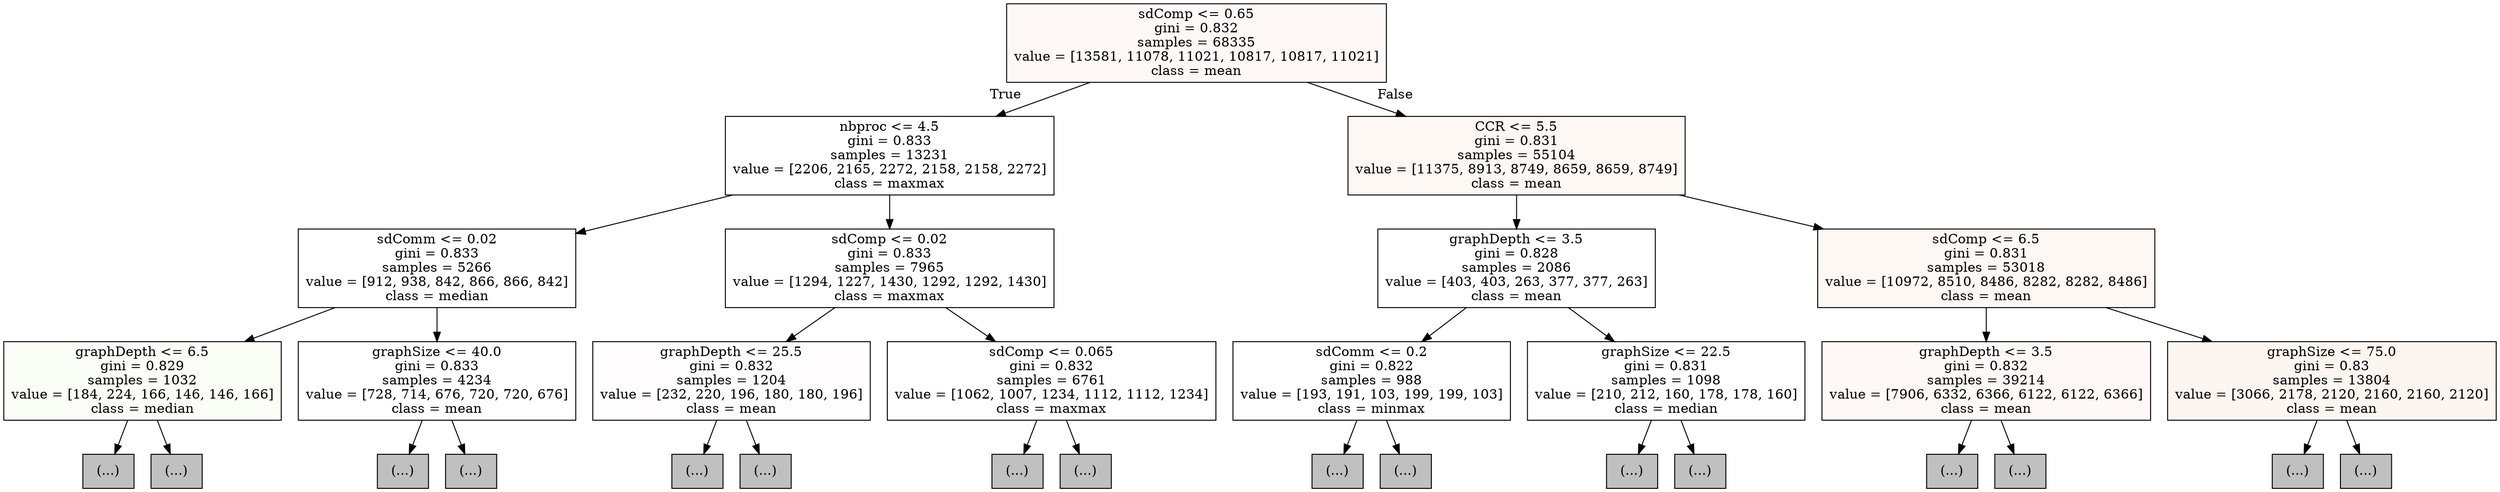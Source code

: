 digraph Tree {
node [shape=box, style="filled", color="black"] ;
0 [label="sdComp <= 0.65\ngini = 0.832\nsamples = 68335\nvalue = [13581, 11078, 11021, 10817, 10817, 11021]\nclass = mean", fillcolor="#fef9f6"] ;
1 [label="nbproc <= 4.5\ngini = 0.833\nsamples = 13231\nvalue = [2206, 2165, 2272, 2158, 2158, 2272]\nclass = maxmax", fillcolor="#ffffff"] ;
0 -> 1 [labeldistance=2.5, labelangle=45, headlabel="True"] ;
2 [label="sdComm <= 0.02\ngini = 0.833\nsamples = 5266\nvalue = [912, 938, 842, 866, 866, 842]\nclass = median", fillcolor="#fefffe"] ;
1 -> 2 ;
3 [label="graphDepth <= 6.5\ngini = 0.829\nsamples = 1032\nvalue = [184, 224, 166, 146, 146, 166]\nclass = median", fillcolor="#fafef6"] ;
2 -> 3 ;
4 [label="(...)", fillcolor="#C0C0C0"] ;
3 -> 4 ;
21 [label="(...)", fillcolor="#C0C0C0"] ;
3 -> 21 ;
44 [label="graphSize <= 40.0\ngini = 0.833\nsamples = 4234\nvalue = [728, 714, 676, 720, 720, 676]\nclass = mean", fillcolor="#ffffff"] ;
2 -> 44 ;
45 [label="(...)", fillcolor="#C0C0C0"] ;
44 -> 45 ;
140 [label="(...)", fillcolor="#C0C0C0"] ;
44 -> 140 ;
233 [label="sdComp <= 0.02\ngini = 0.833\nsamples = 7965\nvalue = [1294, 1227, 1430, 1292, 1292, 1430]\nclass = maxmax", fillcolor="#ffffff"] ;
1 -> 233 ;
234 [label="graphDepth <= 25.5\ngini = 0.832\nsamples = 1204\nvalue = [232, 220, 196, 180, 180, 196]\nclass = mean", fillcolor="#fffdfd"] ;
233 -> 234 ;
235 [label="(...)", fillcolor="#C0C0C0"] ;
234 -> 235 ;
274 [label="(...)", fillcolor="#C0C0C0"] ;
234 -> 274 ;
279 [label="sdComp <= 0.065\ngini = 0.832\nsamples = 6761\nvalue = [1062, 1007, 1234, 1112, 1112, 1234]\nclass = maxmax", fillcolor="#ffffff"] ;
233 -> 279 ;
280 [label="(...)", fillcolor="#C0C0C0"] ;
279 -> 280 ;
323 [label="(...)", fillcolor="#C0C0C0"] ;
279 -> 323 ;
462 [label="CCR <= 5.5\ngini = 0.831\nsamples = 55104\nvalue = [11375, 8913, 8749, 8659, 8659, 8749]\nclass = mean", fillcolor="#fef8f4"] ;
0 -> 462 [labeldistance=2.5, labelangle=-45, headlabel="False"] ;
463 [label="graphDepth <= 3.5\ngini = 0.828\nsamples = 2086\nvalue = [403, 403, 263, 377, 377, 263]\nclass = mean", fillcolor="#ffffff"] ;
462 -> 463 ;
464 [label="sdComm <= 0.2\ngini = 0.822\nsamples = 988\nvalue = [193, 191, 103, 199, 199, 103]\nclass = minmax", fillcolor="#ffffff"] ;
463 -> 464 ;
465 [label="(...)", fillcolor="#C0C0C0"] ;
464 -> 465 ;
468 [label="(...)", fillcolor="#C0C0C0"] ;
464 -> 468 ;
475 [label="graphSize <= 22.5\ngini = 0.831\nsamples = 1098\nvalue = [210, 212, 160, 178, 178, 160]\nclass = median", fillcolor="#ffffff"] ;
463 -> 475 ;
476 [label="(...)", fillcolor="#C0C0C0"] ;
475 -> 476 ;
487 [label="(...)", fillcolor="#C0C0C0"] ;
475 -> 487 ;
550 [label="sdComp <= 6.5\ngini = 0.831\nsamples = 53018\nvalue = [10972, 8510, 8486, 8282, 8282, 8486]\nclass = mean", fillcolor="#fef8f4"] ;
462 -> 550 ;
551 [label="graphDepth <= 3.5\ngini = 0.832\nsamples = 39214\nvalue = [7906, 6332, 6366, 6122, 6122, 6366]\nclass = mean", fillcolor="#fef9f6"] ;
550 -> 551 ;
552 [label="(...)", fillcolor="#C0C0C0"] ;
551 -> 552 ;
575 [label="(...)", fillcolor="#C0C0C0"] ;
551 -> 575 ;
742 [label="graphSize <= 75.0\ngini = 0.83\nsamples = 13804\nvalue = [3066, 2178, 2120, 2160, 2160, 2120]\nclass = mean", fillcolor="#fdf5f0"] ;
550 -> 742 ;
743 [label="(...)", fillcolor="#C0C0C0"] ;
742 -> 743 ;
814 [label="(...)", fillcolor="#C0C0C0"] ;
742 -> 814 ;
}